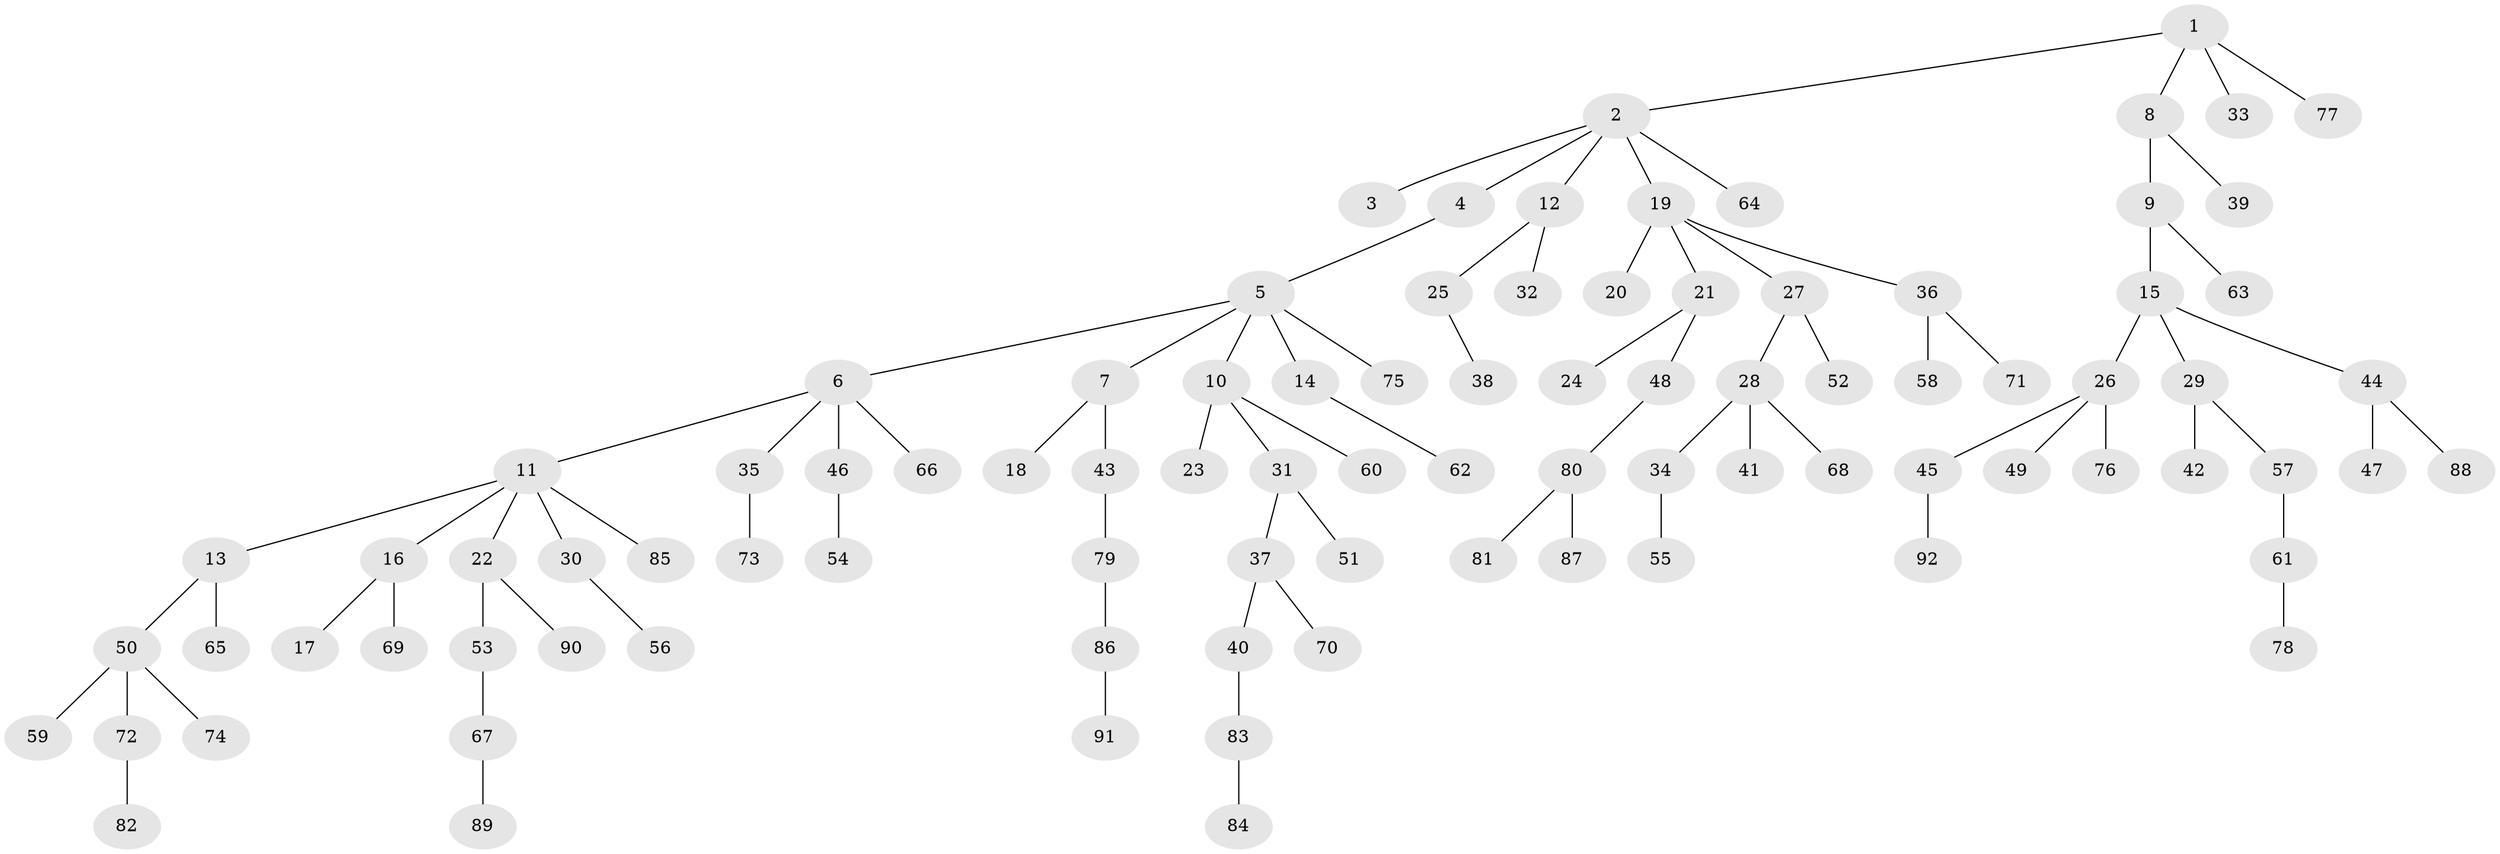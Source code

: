 // Generated by graph-tools (version 1.1) at 2025/50/03/09/25 03:50:15]
// undirected, 92 vertices, 91 edges
graph export_dot {
graph [start="1"]
  node [color=gray90,style=filled];
  1;
  2;
  3;
  4;
  5;
  6;
  7;
  8;
  9;
  10;
  11;
  12;
  13;
  14;
  15;
  16;
  17;
  18;
  19;
  20;
  21;
  22;
  23;
  24;
  25;
  26;
  27;
  28;
  29;
  30;
  31;
  32;
  33;
  34;
  35;
  36;
  37;
  38;
  39;
  40;
  41;
  42;
  43;
  44;
  45;
  46;
  47;
  48;
  49;
  50;
  51;
  52;
  53;
  54;
  55;
  56;
  57;
  58;
  59;
  60;
  61;
  62;
  63;
  64;
  65;
  66;
  67;
  68;
  69;
  70;
  71;
  72;
  73;
  74;
  75;
  76;
  77;
  78;
  79;
  80;
  81;
  82;
  83;
  84;
  85;
  86;
  87;
  88;
  89;
  90;
  91;
  92;
  1 -- 2;
  1 -- 8;
  1 -- 33;
  1 -- 77;
  2 -- 3;
  2 -- 4;
  2 -- 12;
  2 -- 19;
  2 -- 64;
  4 -- 5;
  5 -- 6;
  5 -- 7;
  5 -- 10;
  5 -- 14;
  5 -- 75;
  6 -- 11;
  6 -- 35;
  6 -- 46;
  6 -- 66;
  7 -- 18;
  7 -- 43;
  8 -- 9;
  8 -- 39;
  9 -- 15;
  9 -- 63;
  10 -- 23;
  10 -- 31;
  10 -- 60;
  11 -- 13;
  11 -- 16;
  11 -- 22;
  11 -- 30;
  11 -- 85;
  12 -- 25;
  12 -- 32;
  13 -- 50;
  13 -- 65;
  14 -- 62;
  15 -- 26;
  15 -- 29;
  15 -- 44;
  16 -- 17;
  16 -- 69;
  19 -- 20;
  19 -- 21;
  19 -- 27;
  19 -- 36;
  21 -- 24;
  21 -- 48;
  22 -- 53;
  22 -- 90;
  25 -- 38;
  26 -- 45;
  26 -- 49;
  26 -- 76;
  27 -- 28;
  27 -- 52;
  28 -- 34;
  28 -- 41;
  28 -- 68;
  29 -- 42;
  29 -- 57;
  30 -- 56;
  31 -- 37;
  31 -- 51;
  34 -- 55;
  35 -- 73;
  36 -- 58;
  36 -- 71;
  37 -- 40;
  37 -- 70;
  40 -- 83;
  43 -- 79;
  44 -- 47;
  44 -- 88;
  45 -- 92;
  46 -- 54;
  48 -- 80;
  50 -- 59;
  50 -- 72;
  50 -- 74;
  53 -- 67;
  57 -- 61;
  61 -- 78;
  67 -- 89;
  72 -- 82;
  79 -- 86;
  80 -- 81;
  80 -- 87;
  83 -- 84;
  86 -- 91;
}
